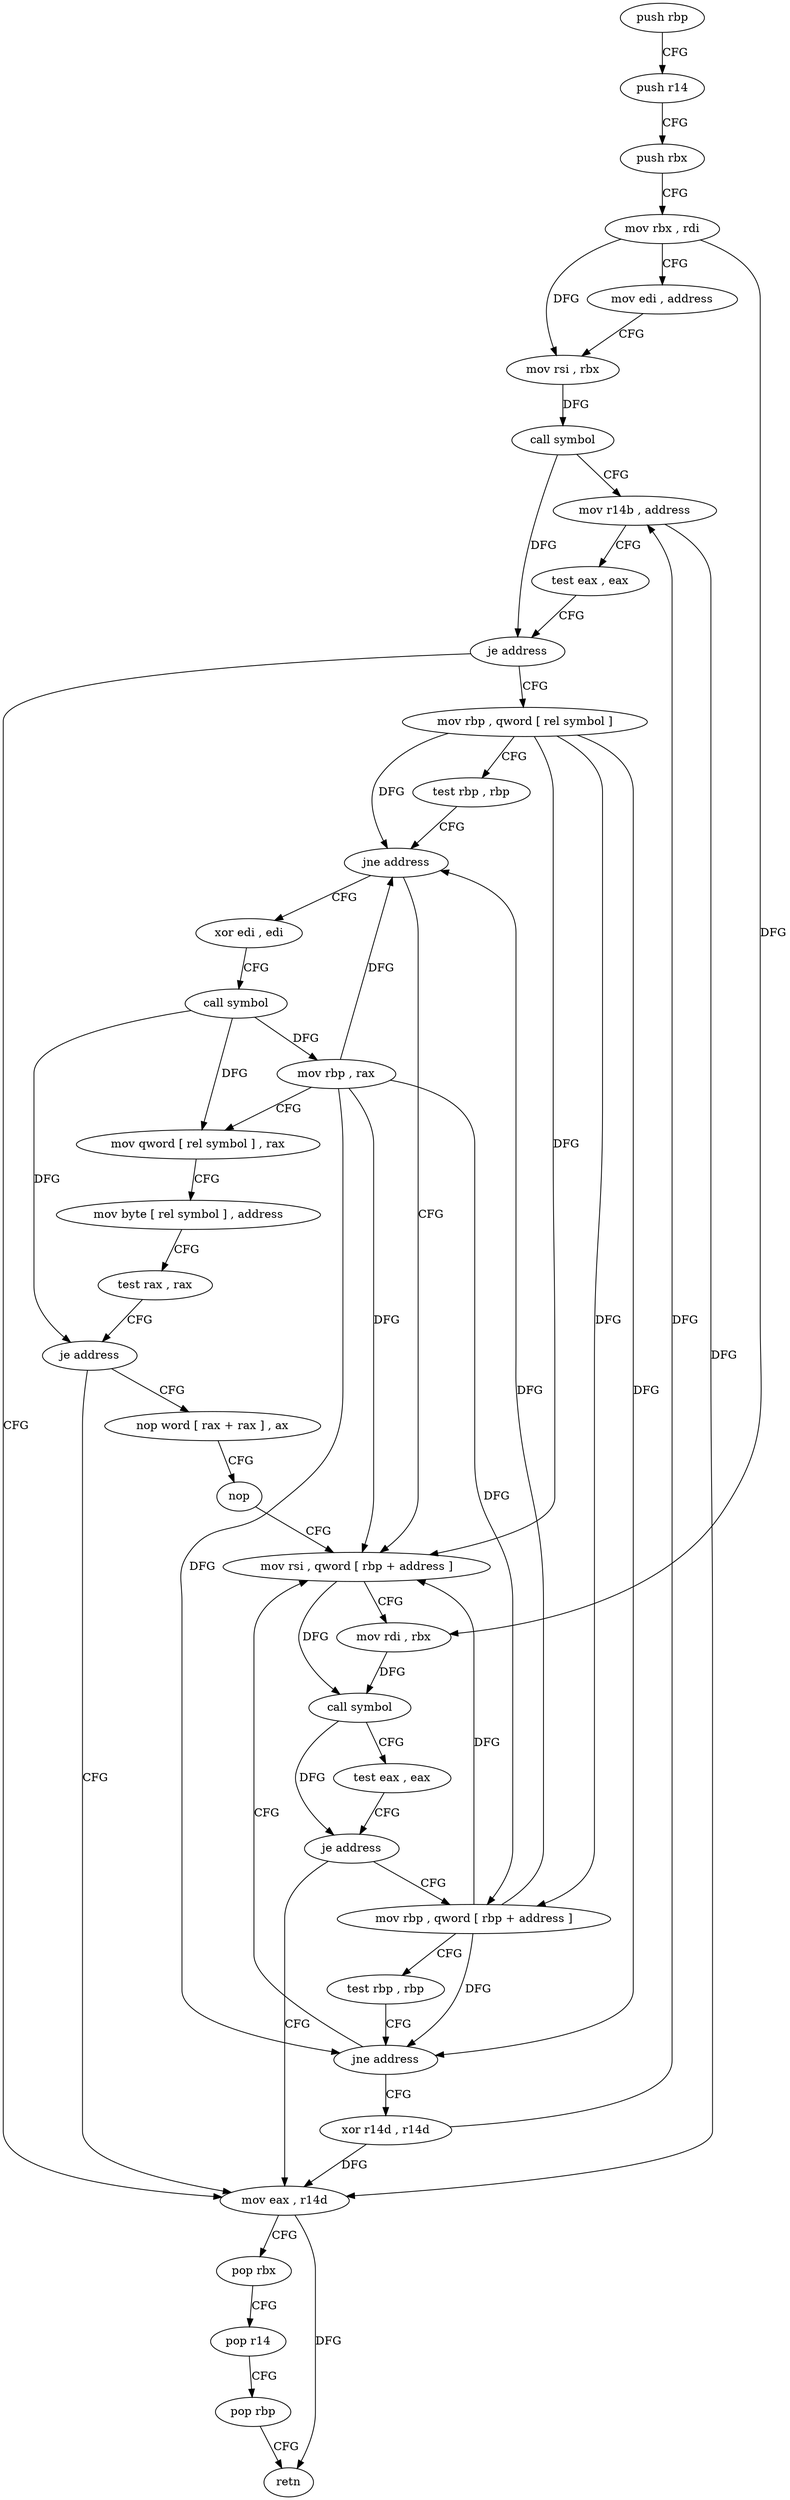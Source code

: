 digraph "func" {
"4239840" [label = "push rbp" ]
"4239841" [label = "push r14" ]
"4239843" [label = "push rbx" ]
"4239844" [label = "mov rbx , rdi" ]
"4239847" [label = "mov edi , address" ]
"4239852" [label = "mov rsi , rbx" ]
"4239855" [label = "call symbol" ]
"4239860" [label = "mov r14b , address" ]
"4239863" [label = "test eax , eax" ]
"4239865" [label = "je address" ]
"4239948" [label = "mov eax , r14d" ]
"4239867" [label = "mov rbp , qword [ rel symbol ]" ]
"4239951" [label = "pop rbx" ]
"4239952" [label = "pop r14" ]
"4239954" [label = "pop rbp" ]
"4239955" [label = "retn" ]
"4239874" [label = "test rbp , rbp" ]
"4239877" [label = "jne address" ]
"4239920" [label = "mov rsi , qword [ rbp + address ]" ]
"4239879" [label = "xor edi , edi" ]
"4239924" [label = "mov rdi , rbx" ]
"4239927" [label = "call symbol" ]
"4239932" [label = "test eax , eax" ]
"4239934" [label = "je address" ]
"4239936" [label = "mov rbp , qword [ rbp + address ]" ]
"4239881" [label = "call symbol" ]
"4239886" [label = "mov rbp , rax" ]
"4239889" [label = "mov qword [ rel symbol ] , rax" ]
"4239896" [label = "mov byte [ rel symbol ] , address" ]
"4239903" [label = "test rax , rax" ]
"4239906" [label = "je address" ]
"4239908" [label = "nop word [ rax + rax ] , ax" ]
"4239940" [label = "test rbp , rbp" ]
"4239943" [label = "jne address" ]
"4239945" [label = "xor r14d , r14d" ]
"4239918" [label = "nop" ]
"4239840" -> "4239841" [ label = "CFG" ]
"4239841" -> "4239843" [ label = "CFG" ]
"4239843" -> "4239844" [ label = "CFG" ]
"4239844" -> "4239847" [ label = "CFG" ]
"4239844" -> "4239852" [ label = "DFG" ]
"4239844" -> "4239924" [ label = "DFG" ]
"4239847" -> "4239852" [ label = "CFG" ]
"4239852" -> "4239855" [ label = "DFG" ]
"4239855" -> "4239860" [ label = "CFG" ]
"4239855" -> "4239865" [ label = "DFG" ]
"4239860" -> "4239863" [ label = "CFG" ]
"4239860" -> "4239948" [ label = "DFG" ]
"4239863" -> "4239865" [ label = "CFG" ]
"4239865" -> "4239948" [ label = "CFG" ]
"4239865" -> "4239867" [ label = "CFG" ]
"4239948" -> "4239951" [ label = "CFG" ]
"4239948" -> "4239955" [ label = "DFG" ]
"4239867" -> "4239874" [ label = "CFG" ]
"4239867" -> "4239877" [ label = "DFG" ]
"4239867" -> "4239920" [ label = "DFG" ]
"4239867" -> "4239936" [ label = "DFG" ]
"4239867" -> "4239943" [ label = "DFG" ]
"4239951" -> "4239952" [ label = "CFG" ]
"4239952" -> "4239954" [ label = "CFG" ]
"4239954" -> "4239955" [ label = "CFG" ]
"4239874" -> "4239877" [ label = "CFG" ]
"4239877" -> "4239920" [ label = "CFG" ]
"4239877" -> "4239879" [ label = "CFG" ]
"4239920" -> "4239924" [ label = "CFG" ]
"4239920" -> "4239927" [ label = "DFG" ]
"4239879" -> "4239881" [ label = "CFG" ]
"4239924" -> "4239927" [ label = "DFG" ]
"4239927" -> "4239932" [ label = "CFG" ]
"4239927" -> "4239934" [ label = "DFG" ]
"4239932" -> "4239934" [ label = "CFG" ]
"4239934" -> "4239948" [ label = "CFG" ]
"4239934" -> "4239936" [ label = "CFG" ]
"4239936" -> "4239940" [ label = "CFG" ]
"4239936" -> "4239877" [ label = "DFG" ]
"4239936" -> "4239920" [ label = "DFG" ]
"4239936" -> "4239943" [ label = "DFG" ]
"4239881" -> "4239886" [ label = "DFG" ]
"4239881" -> "4239889" [ label = "DFG" ]
"4239881" -> "4239906" [ label = "DFG" ]
"4239886" -> "4239889" [ label = "CFG" ]
"4239886" -> "4239877" [ label = "DFG" ]
"4239886" -> "4239920" [ label = "DFG" ]
"4239886" -> "4239936" [ label = "DFG" ]
"4239886" -> "4239943" [ label = "DFG" ]
"4239889" -> "4239896" [ label = "CFG" ]
"4239896" -> "4239903" [ label = "CFG" ]
"4239903" -> "4239906" [ label = "CFG" ]
"4239906" -> "4239948" [ label = "CFG" ]
"4239906" -> "4239908" [ label = "CFG" ]
"4239908" -> "4239918" [ label = "CFG" ]
"4239940" -> "4239943" [ label = "CFG" ]
"4239943" -> "4239920" [ label = "CFG" ]
"4239943" -> "4239945" [ label = "CFG" ]
"4239945" -> "4239948" [ label = "DFG" ]
"4239945" -> "4239860" [ label = "DFG" ]
"4239918" -> "4239920" [ label = "CFG" ]
}
